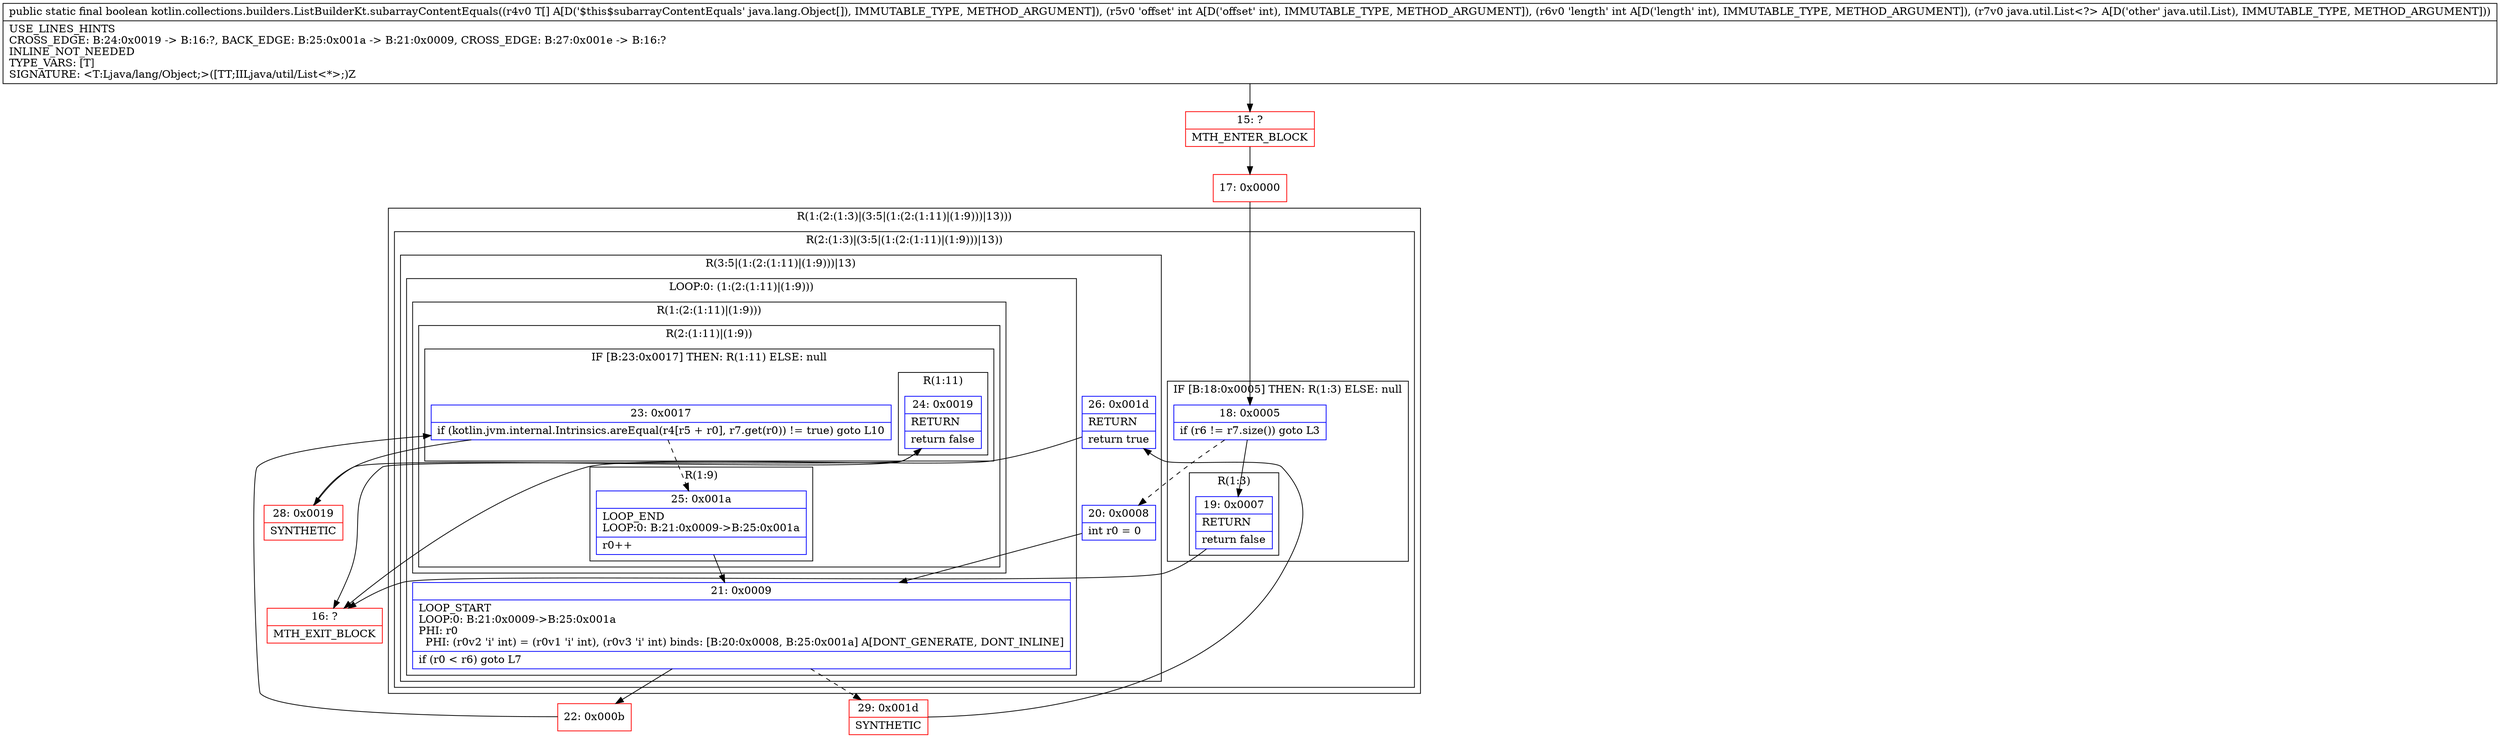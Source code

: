 digraph "CFG forkotlin.collections.builders.ListBuilderKt.subarrayContentEquals([Ljava\/lang\/Object;IILjava\/util\/List;)Z" {
subgraph cluster_Region_1737956971 {
label = "R(1:(2:(1:3)|(3:5|(1:(2:(1:11)|(1:9)))|13)))";
node [shape=record,color=blue];
subgraph cluster_Region_1916097354 {
label = "R(2:(1:3)|(3:5|(1:(2:(1:11)|(1:9)))|13))";
node [shape=record,color=blue];
subgraph cluster_IfRegion_1334948827 {
label = "IF [B:18:0x0005] THEN: R(1:3) ELSE: null";
node [shape=record,color=blue];
Node_18 [shape=record,label="{18\:\ 0x0005|if (r6 != r7.size()) goto L3\l}"];
subgraph cluster_Region_838960049 {
label = "R(1:3)";
node [shape=record,color=blue];
Node_19 [shape=record,label="{19\:\ 0x0007|RETURN\l|return false\l}"];
}
}
subgraph cluster_Region_1413781585 {
label = "R(3:5|(1:(2:(1:11)|(1:9)))|13)";
node [shape=record,color=blue];
Node_20 [shape=record,label="{20\:\ 0x0008|int r0 = 0\l}"];
subgraph cluster_LoopRegion_1950299423 {
label = "LOOP:0: (1:(2:(1:11)|(1:9)))";
node [shape=record,color=blue];
Node_21 [shape=record,label="{21\:\ 0x0009|LOOP_START\lLOOP:0: B:21:0x0009\-\>B:25:0x001a\lPHI: r0 \l  PHI: (r0v2 'i' int) = (r0v1 'i' int), (r0v3 'i' int) binds: [B:20:0x0008, B:25:0x001a] A[DONT_GENERATE, DONT_INLINE]\l|if (r0 \< r6) goto L7\l}"];
subgraph cluster_Region_1840949212 {
label = "R(1:(2:(1:11)|(1:9)))";
node [shape=record,color=blue];
subgraph cluster_Region_902632994 {
label = "R(2:(1:11)|(1:9))";
node [shape=record,color=blue];
subgraph cluster_IfRegion_288072366 {
label = "IF [B:23:0x0017] THEN: R(1:11) ELSE: null";
node [shape=record,color=blue];
Node_23 [shape=record,label="{23\:\ 0x0017|if (kotlin.jvm.internal.Intrinsics.areEqual(r4[r5 + r0], r7.get(r0)) != true) goto L10\l}"];
subgraph cluster_Region_1996518443 {
label = "R(1:11)";
node [shape=record,color=blue];
Node_24 [shape=record,label="{24\:\ 0x0019|RETURN\l|return false\l}"];
}
}
subgraph cluster_Region_868342725 {
label = "R(1:9)";
node [shape=record,color=blue];
Node_25 [shape=record,label="{25\:\ 0x001a|LOOP_END\lLOOP:0: B:21:0x0009\-\>B:25:0x001a\l|r0++\l}"];
}
}
}
}
Node_26 [shape=record,label="{26\:\ 0x001d|RETURN\l|return true\l}"];
}
}
}
Node_15 [shape=record,color=red,label="{15\:\ ?|MTH_ENTER_BLOCK\l}"];
Node_17 [shape=record,color=red,label="{17\:\ 0x0000}"];
Node_16 [shape=record,color=red,label="{16\:\ ?|MTH_EXIT_BLOCK\l}"];
Node_22 [shape=record,color=red,label="{22\:\ 0x000b}"];
Node_28 [shape=record,color=red,label="{28\:\ 0x0019|SYNTHETIC\l}"];
Node_29 [shape=record,color=red,label="{29\:\ 0x001d|SYNTHETIC\l}"];
MethodNode[shape=record,label="{public static final boolean kotlin.collections.builders.ListBuilderKt.subarrayContentEquals((r4v0 T[] A[D('$this$subarrayContentEquals' java.lang.Object[]), IMMUTABLE_TYPE, METHOD_ARGUMENT]), (r5v0 'offset' int A[D('offset' int), IMMUTABLE_TYPE, METHOD_ARGUMENT]), (r6v0 'length' int A[D('length' int), IMMUTABLE_TYPE, METHOD_ARGUMENT]), (r7v0 java.util.List\<?\> A[D('other' java.util.List), IMMUTABLE_TYPE, METHOD_ARGUMENT]))  | USE_LINES_HINTS\lCROSS_EDGE: B:24:0x0019 \-\> B:16:?, BACK_EDGE: B:25:0x001a \-\> B:21:0x0009, CROSS_EDGE: B:27:0x001e \-\> B:16:?\lINLINE_NOT_NEEDED\lTYPE_VARS: [T]\lSIGNATURE: \<T:Ljava\/lang\/Object;\>([TT;IILjava\/util\/List\<*\>;)Z\l}"];
MethodNode -> Node_15;Node_18 -> Node_19;
Node_18 -> Node_20[style=dashed];
Node_19 -> Node_16;
Node_20 -> Node_21;
Node_21 -> Node_22;
Node_21 -> Node_29[style=dashed];
Node_23 -> Node_25[style=dashed];
Node_23 -> Node_28;
Node_24 -> Node_16;
Node_25 -> Node_21;
Node_26 -> Node_16;
Node_15 -> Node_17;
Node_17 -> Node_18;
Node_22 -> Node_23;
Node_28 -> Node_24;
Node_29 -> Node_26;
}

